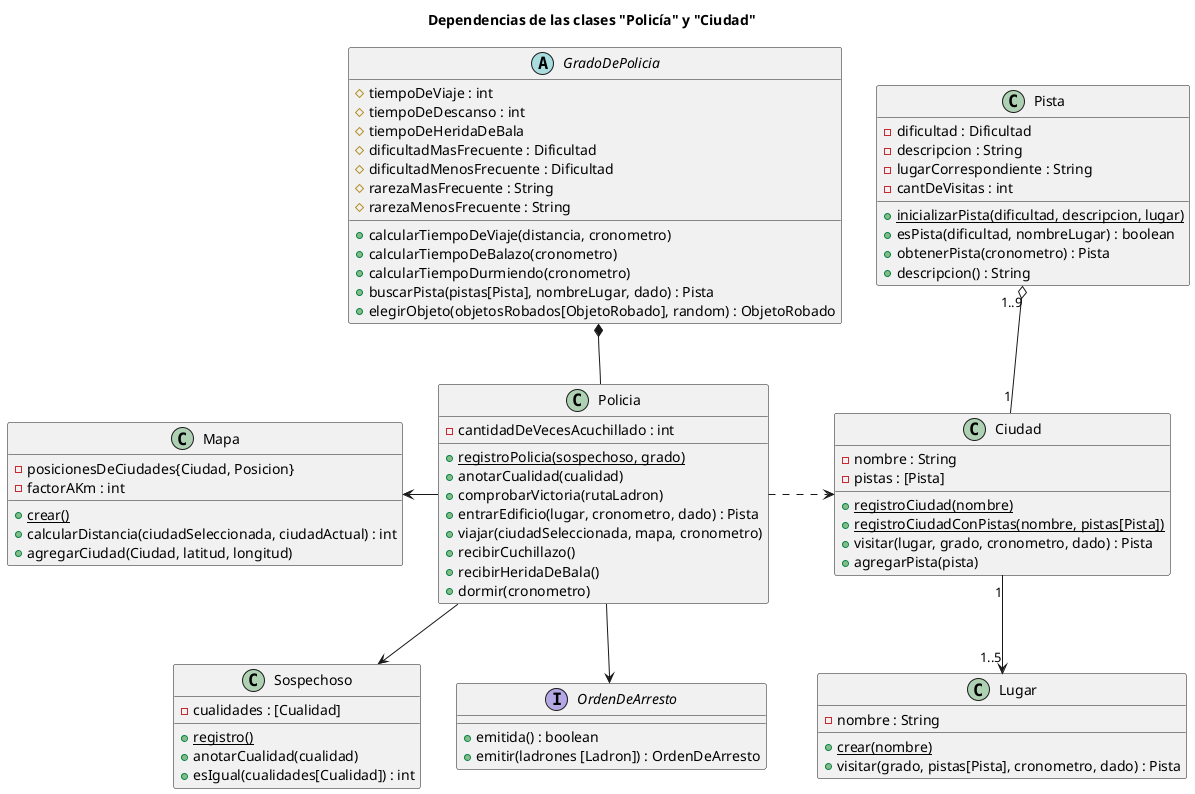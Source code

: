@startuml
title Dependencias de las clases "Policía" y "Ciudad"

class Ciudad{
    - nombre : String
    - pistas : [Pista]
    + {static} registroCiudad(nombre)
    + {static} registroCiudadConPistas(nombre, pistas[Pista])
    + visitar(lugar, grado, cronometro, dado) : Pista
    + agregarPista(pista)
}
class Policia{
        - cantidadDeVecesAcuchillado : int
        + {static} registroPolicia(sospechoso, grado)
        + anotarCualidad(cualidad)
        + comprobarVictoria(rutaLadron)
        + entrarEdificio(lugar, cronometro, dado) : Pista
        + viajar(ciudadSeleccionada, mapa, cronometro)
        + recibirCuchillazo()
        + recibirHeridaDeBala()
        + dormir(cronometro)
    }
class Mapa{
    - posicionesDeCiudades{Ciudad, Posicion}
    - factorAKm : int
    + {static} crear()
    + calcularDistancia(ciudadSeleccionada, ciudadActual) : int
    + agregarCiudad(Ciudad, latitud, longitud)
}

abstract class GradoDePolicia{
    # tiempoDeViaje : int
    # tiempoDeDescanso : int
    # tiempoDeHeridaDeBala
    # dificultadMasFrecuente : Dificultad
    # dificultadMenosFrecuente : Dificultad
    # rarezaMasFrecuente : String
    # rarezaMenosFrecuente : String
    + calcularTiempoDeViaje(distancia, cronometro)
    + calcularTiempoDeBalazo(cronometro)
    + calcularTiempoDurmiendo(cronometro)
    + buscarPista(pistas[Pista], nombreLugar, dado) : Pista
    + elegirObjeto(objetosRobados[ObjetoRobado], random) : ObjetoRobado
}
class Sospechoso{
    - cualidades : [Cualidad]
    + {static} registro()
    + anotarCualidad(cualidad)
    + esIgual(cualidades[Cualidad]) : int
}
class Lugar{
    - nombre : String
    + {static} crear(nombre)
    + visitar(grado, pistas[Pista], cronometro, dado) : Pista
}
class Pista{
    - dificultad : Dificultad
    - descripcion : String
    - lugarCorrespondiente : String
    - cantDeVisitas : int
    + {static} inicializarPista(dificultad, descripcion, lugar)
    + esPista(dificultad, nombreLugar) : boolean
    + obtenerPista(cronometro) : Pista
    + descripcion() : String
}
interface OrdenDeArresto{
    + emitida() : boolean
    + emitir(ladrones [Ladron]) : OrdenDeArresto
}

GradoDePolicia *-- Policia
Mapa <- Policia
Policia --> OrdenDeArresto
Policia --> Sospechoso
Policia .> Ciudad
Ciudad "1" --> "1..5"Lugar
Pista "1..9" o-- "1" Ciudad



@enduml